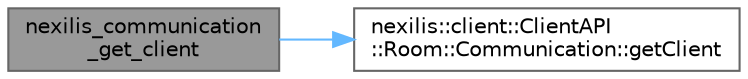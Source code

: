 digraph "nexilis_communication_get_client"
{
 // LATEX_PDF_SIZE
  bgcolor="transparent";
  edge [fontname=Helvetica,fontsize=10,labelfontname=Helvetica,labelfontsize=10];
  node [fontname=Helvetica,fontsize=10,shape=box,height=0.2,width=0.4];
  rankdir="LR";
  Node1 [id="Node000001",label="nexilis_communication\l_get_client",height=0.2,width=0.4,color="gray40", fillcolor="grey60", style="filled", fontcolor="black",tooltip=" "];
  Node1 -> Node2 [id="edge1_Node000001_Node000002",color="steelblue1",style="solid",tooltip=" "];
  Node2 [id="Node000002",label="nexilis::client::ClientAPI\l::Room::Communication::getClient",height=0.2,width=0.4,color="grey40", fillcolor="white", style="filled",URL="$d4/d4e/classnexilis_1_1client_1_1ClientAPI_1_1Room_1_1Communication.html#a7a41d6deef9aff9acac3b6fae3325775",tooltip="Get client identification."];
}

